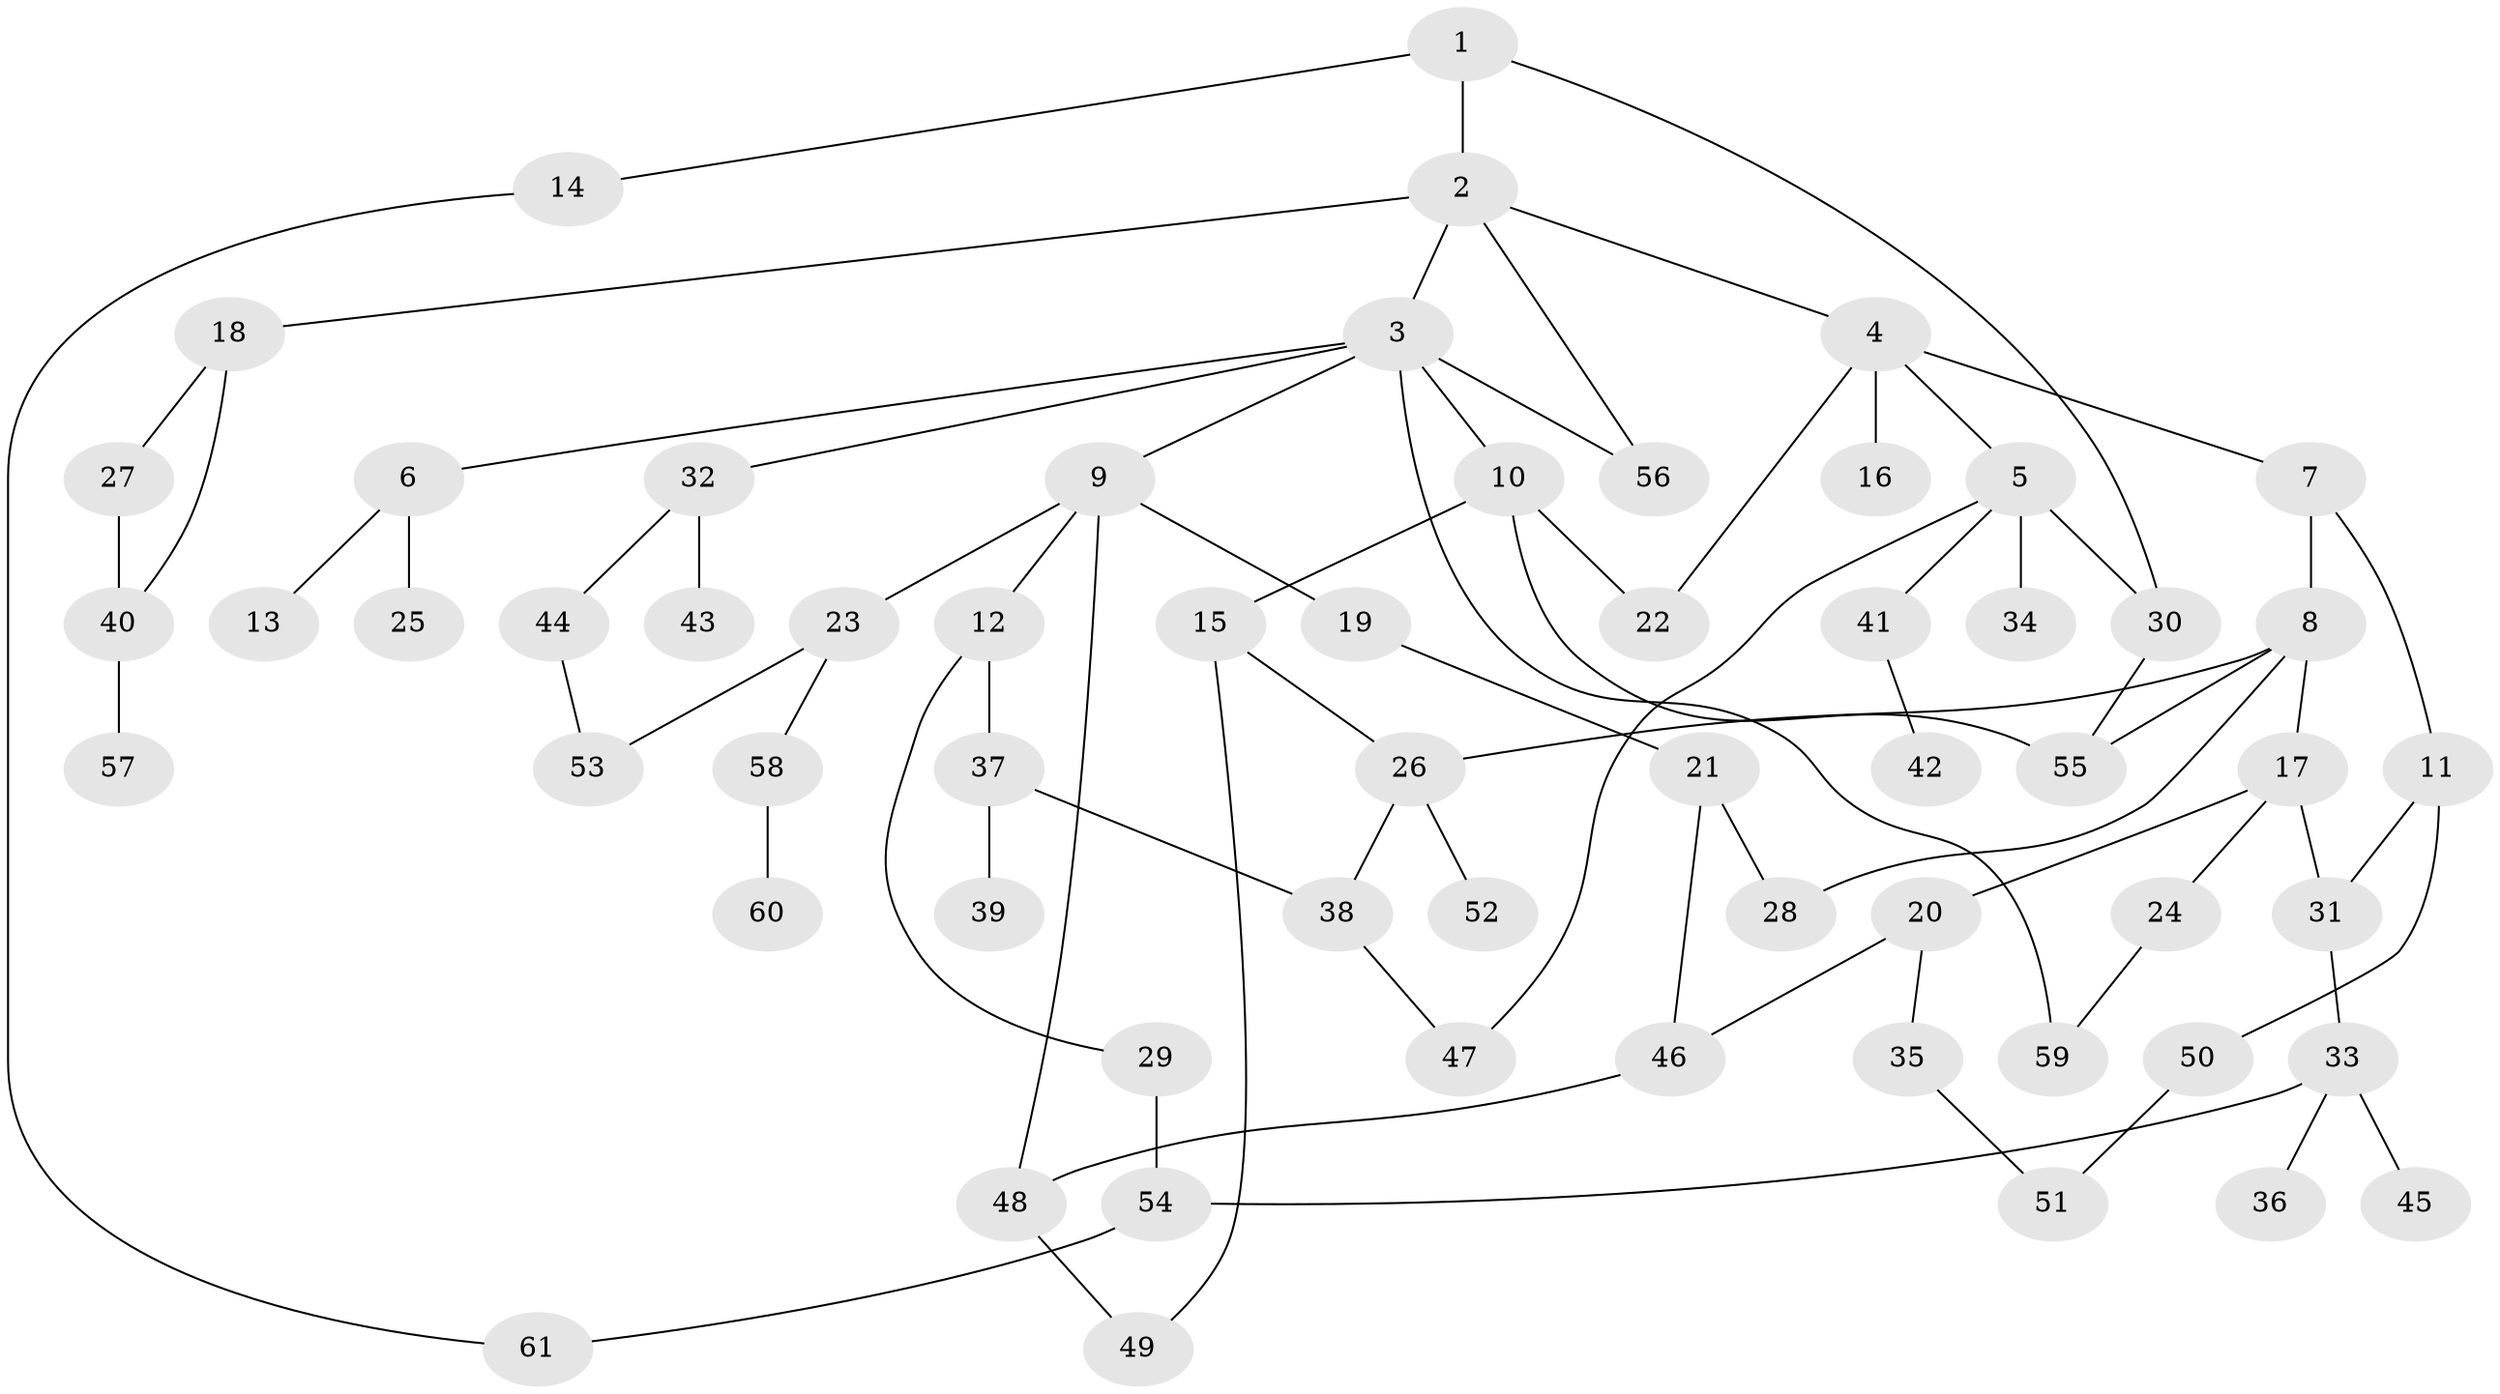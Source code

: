 // coarse degree distribution, {6: 0.07692307692307693, 8: 0.02564102564102564, 7: 0.02564102564102564, 5: 0.07692307692307693, 4: 0.07692307692307693, 1: 0.28205128205128205, 2: 0.2564102564102564, 3: 0.1794871794871795}
// Generated by graph-tools (version 1.1) at 2025/23/03/03/25 07:23:33]
// undirected, 61 vertices, 79 edges
graph export_dot {
graph [start="1"]
  node [color=gray90,style=filled];
  1;
  2;
  3;
  4;
  5;
  6;
  7;
  8;
  9;
  10;
  11;
  12;
  13;
  14;
  15;
  16;
  17;
  18;
  19;
  20;
  21;
  22;
  23;
  24;
  25;
  26;
  27;
  28;
  29;
  30;
  31;
  32;
  33;
  34;
  35;
  36;
  37;
  38;
  39;
  40;
  41;
  42;
  43;
  44;
  45;
  46;
  47;
  48;
  49;
  50;
  51;
  52;
  53;
  54;
  55;
  56;
  57;
  58;
  59;
  60;
  61;
  1 -- 2;
  1 -- 14;
  1 -- 30;
  2 -- 3;
  2 -- 4;
  2 -- 18;
  2 -- 56;
  3 -- 6;
  3 -- 9;
  3 -- 10;
  3 -- 32;
  3 -- 56;
  3 -- 59;
  4 -- 5;
  4 -- 7;
  4 -- 16;
  4 -- 22;
  5 -- 34;
  5 -- 41;
  5 -- 47;
  5 -- 30;
  6 -- 13;
  6 -- 25;
  7 -- 8;
  7 -- 11;
  8 -- 17;
  8 -- 26;
  8 -- 28;
  8 -- 55;
  9 -- 12;
  9 -- 19;
  9 -- 23;
  9 -- 48;
  10 -- 15;
  10 -- 22;
  10 -- 55;
  11 -- 50;
  11 -- 31;
  12 -- 29;
  12 -- 37;
  14 -- 61;
  15 -- 49;
  15 -- 26;
  17 -- 20;
  17 -- 24;
  17 -- 31;
  18 -- 27;
  18 -- 40;
  19 -- 21;
  20 -- 35;
  20 -- 46;
  21 -- 46;
  21 -- 28;
  23 -- 53;
  23 -- 58;
  24 -- 59;
  26 -- 52;
  26 -- 38;
  27 -- 40;
  29 -- 54;
  30 -- 55;
  31 -- 33;
  32 -- 43;
  32 -- 44;
  33 -- 36;
  33 -- 45;
  33 -- 54;
  35 -- 51;
  37 -- 38;
  37 -- 39;
  38 -- 47;
  40 -- 57;
  41 -- 42;
  44 -- 53;
  46 -- 48;
  48 -- 49;
  50 -- 51;
  54 -- 61;
  58 -- 60;
}

